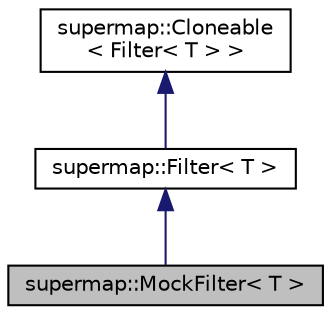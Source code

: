 digraph "supermap::MockFilter&lt; T &gt;"
{
 // LATEX_PDF_SIZE
  edge [fontname="Helvetica",fontsize="10",labelfontname="Helvetica",labelfontsize="10"];
  node [fontname="Helvetica",fontsize="10",shape=record];
  Node1 [label="supermap::MockFilter\< T \>",height=0.2,width=0.4,color="black", fillcolor="grey75", style="filled", fontcolor="black",tooltip="A filter, that does not filters anything."];
  Node2 -> Node1 [dir="back",color="midnightblue",fontsize="10",style="solid",fontname="Helvetica"];
  Node2 [label="supermap::Filter\< T \>",height=0.2,width=0.4,color="black", fillcolor="white", style="filled",URL="$classsupermap_1_1Filter.html",tooltip="Filter, which can add elements to self and tell which elements are certainly were not added to filter..."];
  Node3 -> Node2 [dir="back",color="midnightblue",fontsize="10",style="solid",fontname="Helvetica"];
  Node3 [label="supermap::Cloneable\l\< Filter\< T \> \>",height=0.2,width=0.4,color="black", fillcolor="white", style="filled",URL="$classsupermap_1_1Cloneable.html",tooltip=" "];
}
